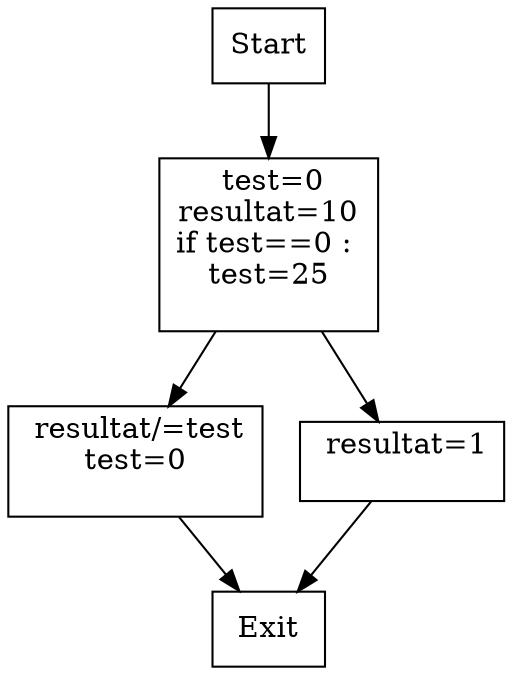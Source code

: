 digraph g {
  "block0" [label="Exit", shape="rectangle"];
  "block1" [label=" resultat/=test
test=0
 ", shape="rectangle"];
  "block3" -> "block1";
  "block1" -> "block0";
  "block2" [label=" resultat=1
 ", shape="rectangle"];
  "block3" -> "block2";
  "block2" -> "block0";
  "block3" [label=" test=0
resultat=10
if test==0 : 
test=25
 ", shape="rectangle"];
  "block4" [label="Start", shape="rectangle"];
  "block4" -> "block3";
}
